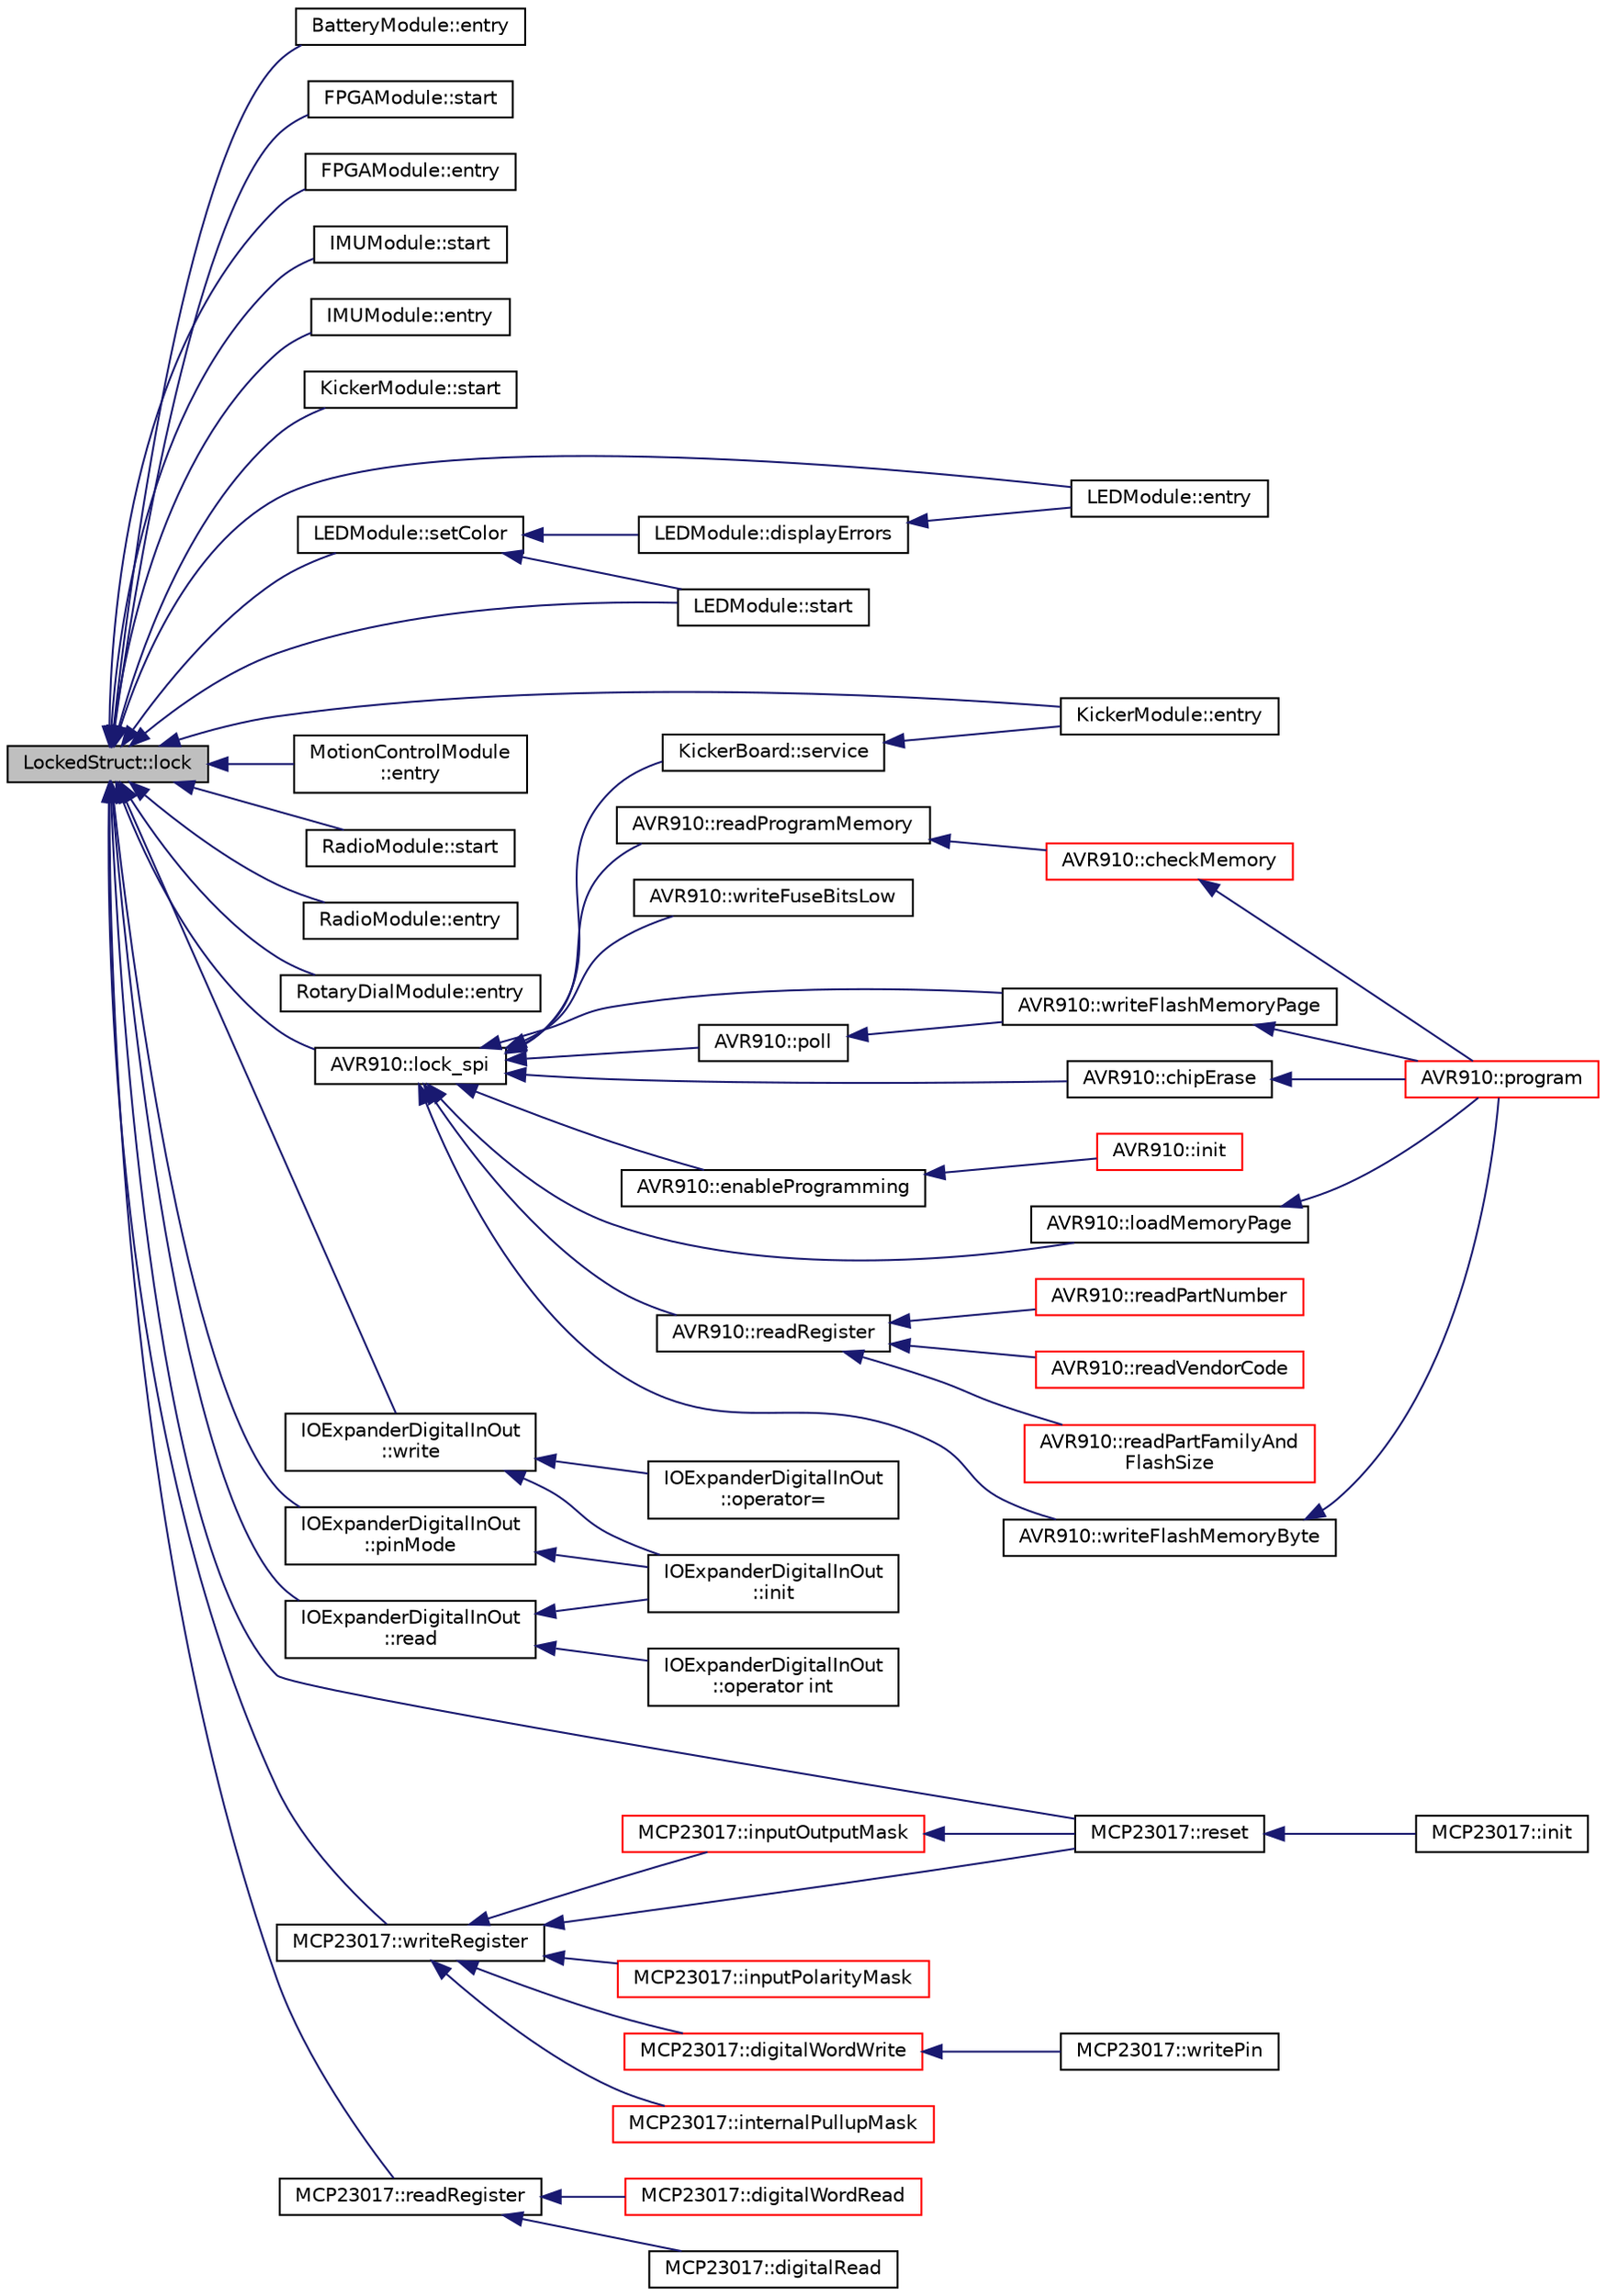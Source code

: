 digraph "LockedStruct::lock"
{
  edge [fontname="Helvetica",fontsize="10",labelfontname="Helvetica",labelfontsize="10"];
  node [fontname="Helvetica",fontsize="10",shape=record];
  rankdir="LR";
  Node12 [label="LockedStruct::lock",height=0.2,width=0.4,color="black", fillcolor="grey75", style="filled", fontcolor="black"];
  Node12 -> Node13 [dir="back",color="midnightblue",fontsize="10",style="solid",fontname="Helvetica"];
  Node13 [label="BatteryModule::entry",height=0.2,width=0.4,color="black", fillcolor="white", style="filled",URL="$class_battery_module.html#aaa99ed7940bf9991a513b919cb57a51b",tooltip="Code to run when called by RTOS once per system tick (kperiod) "];
  Node12 -> Node14 [dir="back",color="midnightblue",fontsize="10",style="solid",fontname="Helvetica"];
  Node14 [label="FPGAModule::start",height=0.2,width=0.4,color="black", fillcolor="white", style="filled",URL="$class_f_p_g_a_module.html#a953b43ed6293a15726706de59570f000",tooltip="Code which initializes module. "];
  Node12 -> Node15 [dir="back",color="midnightblue",fontsize="10",style="solid",fontname="Helvetica"];
  Node15 [label="FPGAModule::entry",height=0.2,width=0.4,color="black", fillcolor="white", style="filled",URL="$class_f_p_g_a_module.html#a56a74cfbd0183b1c17f21579427b4155",tooltip="Code to run when called by RTOS once per system tick (kperiod) "];
  Node12 -> Node16 [dir="back",color="midnightblue",fontsize="10",style="solid",fontname="Helvetica"];
  Node16 [label="IMUModule::start",height=0.2,width=0.4,color="black", fillcolor="white", style="filled",URL="$class_i_m_u_module.html#aba29f7665d8ec8f0eefe802f1c2b741c",tooltip="Code which initializes module. "];
  Node12 -> Node17 [dir="back",color="midnightblue",fontsize="10",style="solid",fontname="Helvetica"];
  Node17 [label="IMUModule::entry",height=0.2,width=0.4,color="black", fillcolor="white", style="filled",URL="$class_i_m_u_module.html#a784f495174be8c60b2d1e5a99bf508c9",tooltip="Code to run when called by RTOS once per system tick (kperiod) "];
  Node12 -> Node18 [dir="back",color="midnightblue",fontsize="10",style="solid",fontname="Helvetica"];
  Node18 [label="KickerModule::start",height=0.2,width=0.4,color="black", fillcolor="white", style="filled",URL="$class_kicker_module.html#a5901fc136f50ca6de9b7110c03f01a10",tooltip="Code which initializes module. "];
  Node12 -> Node19 [dir="back",color="midnightblue",fontsize="10",style="solid",fontname="Helvetica"];
  Node19 [label="KickerModule::entry",height=0.2,width=0.4,color="black", fillcolor="white", style="filled",URL="$class_kicker_module.html#a6fcd2828adf2f4c00d113f4b316e22eb",tooltip="Code to run when called by RTOS once per system tick (kperiod) "];
  Node12 -> Node20 [dir="back",color="midnightblue",fontsize="10",style="solid",fontname="Helvetica"];
  Node20 [label="LEDModule::start",height=0.2,width=0.4,color="black", fillcolor="white", style="filled",URL="$class_l_e_d_module.html#aac9491cb79f42b71e117838766930357",tooltip="Code which initializes module. "];
  Node12 -> Node21 [dir="back",color="midnightblue",fontsize="10",style="solid",fontname="Helvetica"];
  Node21 [label="LEDModule::entry",height=0.2,width=0.4,color="black", fillcolor="white", style="filled",URL="$class_l_e_d_module.html#a8413c6960dc269a7771da47c1ad5bc6d",tooltip="Code to run when called by RTOS once per system tick (kperiod) "];
  Node12 -> Node22 [dir="back",color="midnightblue",fontsize="10",style="solid",fontname="Helvetica"];
  Node22 [label="LEDModule::setColor",height=0.2,width=0.4,color="black", fillcolor="white", style="filled",URL="$class_l_e_d_module.html#aa6cf1a1b6a6233e4bb5395a466bbc2d7",tooltip="Sets the color of the three dot stars. "];
  Node22 -> Node20 [dir="back",color="midnightblue",fontsize="10",style="solid",fontname="Helvetica"];
  Node22 -> Node23 [dir="back",color="midnightblue",fontsize="10",style="solid",fontname="Helvetica"];
  Node23 [label="LEDModule::displayErrors",height=0.2,width=0.4,color="black", fillcolor="white", style="filled",URL="$class_l_e_d_module.html#ae0c06c926b1b4fec093733a0232896cd",tooltip="Cycle through error color codes to display. "];
  Node23 -> Node21 [dir="back",color="midnightblue",fontsize="10",style="solid",fontname="Helvetica"];
  Node12 -> Node24 [dir="back",color="midnightblue",fontsize="10",style="solid",fontname="Helvetica"];
  Node24 [label="MotionControlModule\l::entry",height=0.2,width=0.4,color="black", fillcolor="white", style="filled",URL="$class_motion_control_module.html#ae9ce65e3c14d0effbac1c1a3b93fb5b1",tooltip="Code to run when called by RTOS once per system tick (kperiod) "];
  Node12 -> Node25 [dir="back",color="midnightblue",fontsize="10",style="solid",fontname="Helvetica"];
  Node25 [label="RadioModule::start",height=0.2,width=0.4,color="black", fillcolor="white", style="filled",URL="$class_radio_module.html#a3627426419c1b7b0bd6cd04baeab2a0c",tooltip="Code which initializes module. "];
  Node12 -> Node26 [dir="back",color="midnightblue",fontsize="10",style="solid",fontname="Helvetica"];
  Node26 [label="RadioModule::entry",height=0.2,width=0.4,color="black", fillcolor="white", style="filled",URL="$class_radio_module.html#ae95ea2b3961a71fcf854c59148c8b74d",tooltip="Code to run when called by RTOS once per system tick (kperiod) "];
  Node12 -> Node27 [dir="back",color="midnightblue",fontsize="10",style="solid",fontname="Helvetica"];
  Node27 [label="RotaryDialModule::entry",height=0.2,width=0.4,color="black", fillcolor="white", style="filled",URL="$class_rotary_dial_module.html#a081e53040ea910eea062316aabe7e9b5",tooltip="Code to run when called by RTOS once per system tick (kperiod) "];
  Node12 -> Node28 [dir="back",color="midnightblue",fontsize="10",style="solid",fontname="Helvetica"];
  Node28 [label="AVR910::lock_spi",height=0.2,width=0.4,color="black", fillcolor="white", style="filled",URL="$class_a_v_r910.html#a4b33111389ef72e6e05e2951505e1821"];
  Node28 -> Node29 [dir="back",color="midnightblue",fontsize="10",style="solid",fontname="Helvetica"];
  Node29 [label="AVR910::enableProgramming",height=0.2,width=0.4,color="black", fillcolor="white", style="filled",URL="$class_a_v_r910.html#a32ada57871310471f4dcce84141f7f28",tooltip="Issue an enable programming command to the AVR microcontroller. "];
  Node29 -> Node30 [dir="back",color="midnightblue",fontsize="10",style="solid",fontname="Helvetica"];
  Node30 [label="AVR910::init",height=0.2,width=0.4,color="red", fillcolor="white", style="filled",URL="$class_a_v_r910.html#a8af9bfcbc0a4fdea5a9909b6125faaa0",tooltip="Sends an enable programming command, allowing device registers to be read and commands sent..."];
  Node28 -> Node32 [dir="back",color="midnightblue",fontsize="10",style="solid",fontname="Helvetica"];
  Node32 [label="AVR910::poll",height=0.2,width=0.4,color="black", fillcolor="white", style="filled",URL="$class_a_v_r910.html#ac0fb0a591e044d917d00d3f1e6635072",tooltip="Poll the device until it has finished its current operation. "];
  Node32 -> Node33 [dir="back",color="midnightblue",fontsize="10",style="solid",fontname="Helvetica"];
  Node33 [label="AVR910::writeFlashMemoryPage",height=0.2,width=0.4,color="black", fillcolor="white", style="filled",URL="$class_a_v_r910.html#adf1394523f7ceb15279bcec480d79e04",tooltip="Write the memory page buffer to flash memory. "];
  Node33 -> Node34 [dir="back",color="midnightblue",fontsize="10",style="solid",fontname="Helvetica"];
  Node34 [label="AVR910::program",height=0.2,width=0.4,color="red", fillcolor="white", style="filled",URL="$class_a_v_r910.html#a355ef9fb0c84d822fb50bff21ff1a7b8",tooltip="Program the AVR microcontroller connected to the mbed. "];
  Node28 -> Node36 [dir="back",color="midnightblue",fontsize="10",style="solid",fontname="Helvetica"];
  Node36 [label="AVR910::readRegister",height=0.2,width=0.4,color="black", fillcolor="white", style="filled",URL="$class_a_v_r910.html#a4e99d5a29dc0e48069cebd1f26c83800"];
  Node36 -> Node37 [dir="back",color="midnightblue",fontsize="10",style="solid",fontname="Helvetica"];
  Node37 [label="AVR910::readVendorCode",height=0.2,width=0.4,color="red", fillcolor="white", style="filled",URL="$class_a_v_r910.html#a24a91ddb881d8e0d27c1cb203d0f7349",tooltip="Read the vendor code of the device. "];
  Node36 -> Node38 [dir="back",color="midnightblue",fontsize="10",style="solid",fontname="Helvetica"];
  Node38 [label="AVR910::readPartFamilyAnd\lFlashSize",height=0.2,width=0.4,color="red", fillcolor="white", style="filled",URL="$class_a_v_r910.html#a07c549c137848a2ecf78e1dcb241816e",tooltip="Read the part family and flash size of the device. "];
  Node36 -> Node39 [dir="back",color="midnightblue",fontsize="10",style="solid",fontname="Helvetica"];
  Node39 [label="AVR910::readPartNumber",height=0.2,width=0.4,color="red", fillcolor="white", style="filled",URL="$class_a_v_r910.html#ad1717b6ab05e7c0aba237a7c147354ae",tooltip="Read the part number. "];
  Node28 -> Node40 [dir="back",color="midnightblue",fontsize="10",style="solid",fontname="Helvetica"];
  Node40 [label="AVR910::chipErase",height=0.2,width=0.4,color="black", fillcolor="white", style="filled",URL="$class_a_v_r910.html#a97502aa5764608dcd9c9b3f22629026c",tooltip="Issue a chip erase command to the AVR microcontroller. "];
  Node40 -> Node34 [dir="back",color="midnightblue",fontsize="10",style="solid",fontname="Helvetica"];
  Node28 -> Node41 [dir="back",color="midnightblue",fontsize="10",style="solid",fontname="Helvetica"];
  Node41 [label="AVR910::loadMemoryPage",height=0.2,width=0.4,color="black", fillcolor="white", style="filled",URL="$class_a_v_r910.html#a1e5ff38fc05efa757b90a9d1e3a8e53d",tooltip="Load a byte into the memory page buffer. "];
  Node41 -> Node34 [dir="back",color="midnightblue",fontsize="10",style="solid",fontname="Helvetica"];
  Node28 -> Node42 [dir="back",color="midnightblue",fontsize="10",style="solid",fontname="Helvetica"];
  Node42 [label="AVR910::writeFlashMemoryByte",height=0.2,width=0.4,color="black", fillcolor="white", style="filled",URL="$class_a_v_r910.html#a4d3b3f3268bcd7af9dcac28d65aa4f07",tooltip="Write a byte into the flash memory. "];
  Node42 -> Node34 [dir="back",color="midnightblue",fontsize="10",style="solid",fontname="Helvetica"];
  Node28 -> Node43 [dir="back",color="midnightblue",fontsize="10",style="solid",fontname="Helvetica"];
  Node43 [label="AVR910::writeFuseBitsLow",height=0.2,width=0.4,color="black", fillcolor="white", style="filled",URL="$class_a_v_r910.html#a39178fcc7d45cd3f0835525f5270f7fd"];
  Node28 -> Node33 [dir="back",color="midnightblue",fontsize="10",style="solid",fontname="Helvetica"];
  Node28 -> Node44 [dir="back",color="midnightblue",fontsize="10",style="solid",fontname="Helvetica"];
  Node44 [label="AVR910::readProgramMemory",height=0.2,width=0.4,color="black", fillcolor="white", style="filled",URL="$class_a_v_r910.html#a3ba4ac1ede5e82813de6dbf3d1691b6f",tooltip="Read a byte from program memory. "];
  Node44 -> Node45 [dir="back",color="midnightblue",fontsize="10",style="solid",fontname="Helvetica"];
  Node45 [label="AVR910::checkMemory",height=0.2,width=0.4,color="red", fillcolor="white", style="filled",URL="$class_a_v_r910.html#a3d5e6c907a6c31e47e05557fc713f0f0",tooltip="Check the binary has been written correctly. "];
  Node45 -> Node34 [dir="back",color="midnightblue",fontsize="10",style="solid",fontname="Helvetica"];
  Node28 -> Node46 [dir="back",color="midnightblue",fontsize="10",style="solid",fontname="Helvetica"];
  Node46 [label="KickerBoard::service",height=0.2,width=0.4,color="black", fillcolor="white", style="filled",URL="$class_kicker_board.html#aaa3a613b73e4be7eb4812bb8c11bc6ce",tooltip="Must be called once an interation (~25hz) to communicate and update the kicker. "];
  Node46 -> Node19 [dir="back",color="midnightblue",fontsize="10",style="solid",fontname="Helvetica"];
  Node12 -> Node47 [dir="back",color="midnightblue",fontsize="10",style="solid",fontname="Helvetica"];
  Node47 [label="IOExpanderDigitalInOut\l::pinMode",height=0.2,width=0.4,color="black", fillcolor="white", style="filled",URL="$class_i_o_expander_digital_in_out.html#ac36968692d1b2c6584aa53af6b75f03f"];
  Node47 -> Node48 [dir="back",color="midnightblue",fontsize="10",style="solid",fontname="Helvetica"];
  Node48 [label="IOExpanderDigitalInOut\l::init",height=0.2,width=0.4,color="black", fillcolor="white", style="filled",URL="$class_i_o_expander_digital_in_out.html#a2b7fd6147f7abc8eea43afbcbb80e1b6"];
  Node12 -> Node49 [dir="back",color="midnightblue",fontsize="10",style="solid",fontname="Helvetica"];
  Node49 [label="IOExpanderDigitalInOut\l::write",height=0.2,width=0.4,color="black", fillcolor="white", style="filled",URL="$class_i_o_expander_digital_in_out.html#aa7f37890760ec610beebfdf6a7cd17a0",tooltip="Pulls pin low if val = 0 and pulls pin high if val >= 1. "];
  Node49 -> Node48 [dir="back",color="midnightblue",fontsize="10",style="solid",fontname="Helvetica"];
  Node49 -> Node50 [dir="back",color="midnightblue",fontsize="10",style="solid",fontname="Helvetica"];
  Node50 [label="IOExpanderDigitalInOut\l::operator=",height=0.2,width=0.4,color="black", fillcolor="white", style="filled",URL="$class_i_o_expander_digital_in_out.html#adff6364f15113e8bd1b153c2a9d62888",tooltip="Allows the equals operator to write to a pin. "];
  Node12 -> Node51 [dir="back",color="midnightblue",fontsize="10",style="solid",fontname="Helvetica"];
  Node51 [label="IOExpanderDigitalInOut\l::read",height=0.2,width=0.4,color="black", fillcolor="white", style="filled",URL="$class_i_o_expander_digital_in_out.html#aadb911534925464a879aa7532185d26a",tooltip="Returns 0 if pin is low, 1 if pin is high. "];
  Node51 -> Node48 [dir="back",color="midnightblue",fontsize="10",style="solid",fontname="Helvetica"];
  Node51 -> Node52 [dir="back",color="midnightblue",fontsize="10",style="solid",fontname="Helvetica"];
  Node52 [label="IOExpanderDigitalInOut\l::operator int",height=0.2,width=0.4,color="black", fillcolor="white", style="filled",URL="$class_i_o_expander_digital_in_out.html#afb472b73e9a9bd7512a87c309fbdc893",tooltip="Allows the pin to return its value like a simple integer variable. "];
  Node12 -> Node53 [dir="back",color="midnightblue",fontsize="10",style="solid",fontname="Helvetica"];
  Node53 [label="MCP23017::reset",height=0.2,width=0.4,color="black", fillcolor="white", style="filled",URL="$class_m_c_p23017.html#a8e108f5da7099d11e6916e0badc133c0",tooltip="Reset MCP23017 device to its power-on state. "];
  Node53 -> Node54 [dir="back",color="midnightblue",fontsize="10",style="solid",fontname="Helvetica"];
  Node54 [label="MCP23017::init",height=0.2,width=0.4,color="black", fillcolor="white", style="filled",URL="$class_m_c_p23017.html#ad4c300620b841f0ab9b3f7e11b88314c",tooltip="Initialize the device. "];
  Node12 -> Node55 [dir="back",color="midnightblue",fontsize="10",style="solid",fontname="Helvetica"];
  Node55 [label="MCP23017::writeRegister",height=0.2,width=0.4,color="black", fillcolor="white", style="filled",URL="$class_m_c_p23017.html#ab7e0f3b57f9eee9988689643f59b67d3"];
  Node55 -> Node53 [dir="back",color="midnightblue",fontsize="10",style="solid",fontname="Helvetica"];
  Node55 -> Node56 [dir="back",color="midnightblue",fontsize="10",style="solid",fontname="Helvetica"];
  Node56 [label="MCP23017::digitalWordWrite",height=0.2,width=0.4,color="red", fillcolor="white", style="filled",URL="$class_m_c_p23017.html#a1422a52e107cc99ec72f9069979e1807"];
  Node56 -> Node57 [dir="back",color="midnightblue",fontsize="10",style="solid",fontname="Helvetica"];
  Node57 [label="MCP23017::writePin",height=0.2,width=0.4,color="black", fillcolor="white", style="filled",URL="$class_m_c_p23017.html#abf2d0d52597391e51a5ec6c25a6b05a1",tooltip="Write a 0/1 value to an output bit. "];
  Node55 -> Node60 [dir="back",color="midnightblue",fontsize="10",style="solid",fontname="Helvetica"];
  Node60 [label="MCP23017::inputPolarityMask",height=0.2,width=0.4,color="red", fillcolor="white", style="filled",URL="$class_m_c_p23017.html#a7fa7c9f00e4fad5e767439fd9f7a690f"];
  Node55 -> Node62 [dir="back",color="midnightblue",fontsize="10",style="solid",fontname="Helvetica"];
  Node62 [label="MCP23017::inputOutputMask",height=0.2,width=0.4,color="red", fillcolor="white", style="filled",URL="$class_m_c_p23017.html#a67248b8a39c498bfd3b5f32496d1f78c"];
  Node62 -> Node53 [dir="back",color="midnightblue",fontsize="10",style="solid",fontname="Helvetica"];
  Node55 -> Node64 [dir="back",color="midnightblue",fontsize="10",style="solid",fontname="Helvetica"];
  Node64 [label="MCP23017::internalPullupMask",height=0.2,width=0.4,color="red", fillcolor="white", style="filled",URL="$class_m_c_p23017.html#a167b866cd44e3389b1cc8315d547db95"];
  Node12 -> Node65 [dir="back",color="midnightblue",fontsize="10",style="solid",fontname="Helvetica"];
  Node65 [label="MCP23017::readRegister",height=0.2,width=0.4,color="black", fillcolor="white", style="filled",URL="$class_m_c_p23017.html#a369951f5ce7e9ae6a338bcf9cc9f10f6"];
  Node65 -> Node66 [dir="back",color="midnightblue",fontsize="10",style="solid",fontname="Helvetica"];
  Node66 [label="MCP23017::digitalRead",height=0.2,width=0.4,color="black", fillcolor="white", style="filled",URL="$class_m_c_p23017.html#af329a9def6704f71efa586687155bd26"];
  Node65 -> Node67 [dir="back",color="midnightblue",fontsize="10",style="solid",fontname="Helvetica"];
  Node67 [label="MCP23017::digitalWordRead",height=0.2,width=0.4,color="red", fillcolor="white", style="filled",URL="$class_m_c_p23017.html#abd2401da8537875428522c181ecd9769"];
}
